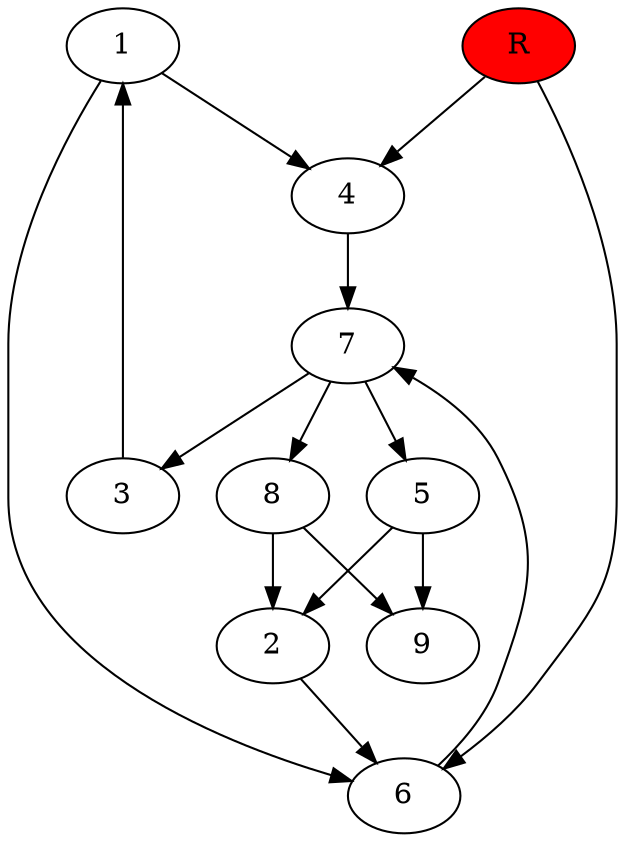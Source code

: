 digraph prb1585 {
	1
	2
	3
	4
	5
	6
	7
	8
	R [fillcolor="#ff0000" style=filled]
	1 -> 4
	1 -> 6
	2 -> 6
	3 -> 1
	4 -> 7
	5 -> 2
	5 -> 9
	6 -> 7
	7 -> 3
	7 -> 5
	7 -> 8
	8 -> 2
	8 -> 9
	R -> 4
	R -> 6
}

